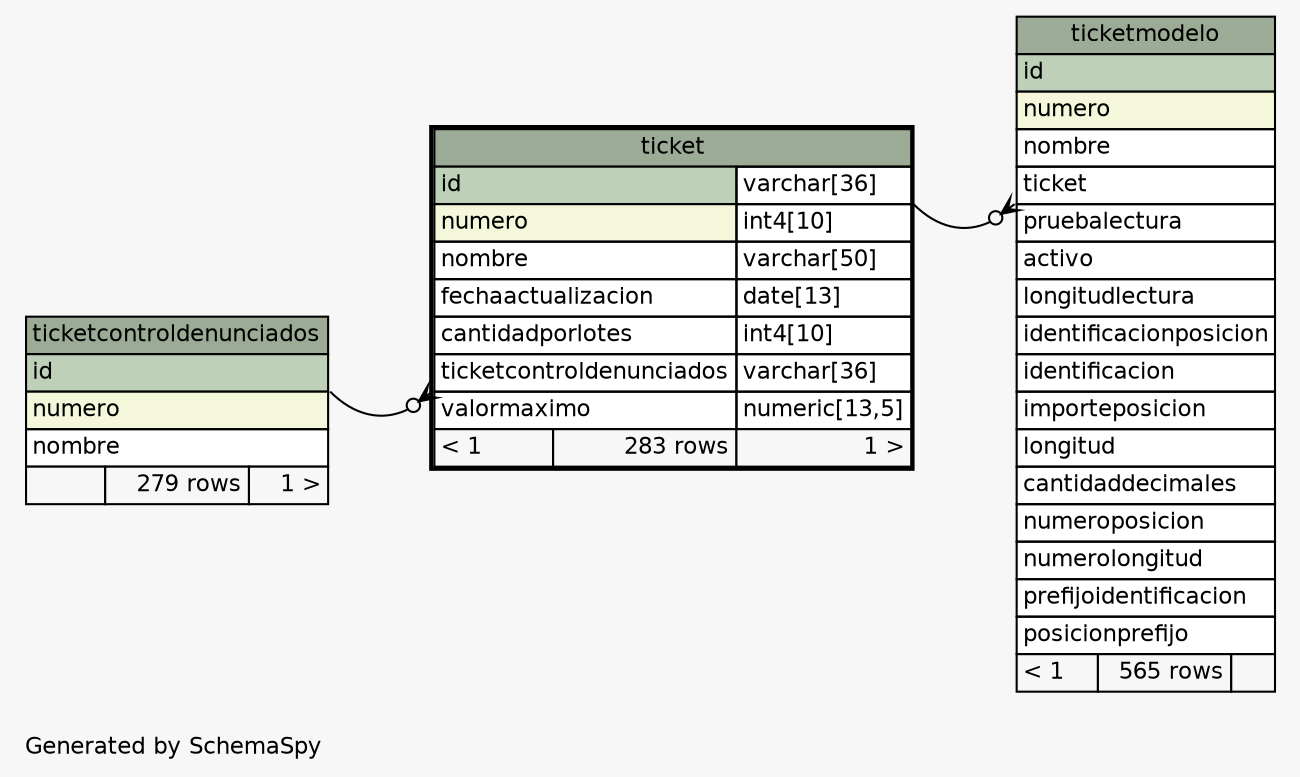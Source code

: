 // dot 2.2.1 on Windows 10 10.0
// SchemaSpy rev 590
digraph "oneDegreeRelationshipsDiagram" {
  graph [
    rankdir="RL"
    bgcolor="#f7f7f7"
    label="\nGenerated by SchemaSpy"
    labeljust="l"
    nodesep="0.18"
    ranksep="0.46"
    fontname="Helvetica"
    fontsize="11"
  ];
  node [
    fontname="Helvetica"
    fontsize="11"
    shape="plaintext"
  ];
  edge [
    arrowsize="0.8"
  ];
  "ticket":"ticketcontroldenunciados":sw -> "ticketcontroldenunciados":"id":se [arrowhead=none dir=back arrowtail=crowodot];
  "ticketmodelo":"ticket":sw -> "ticket":"id.type":se [arrowhead=none dir=back arrowtail=crowodot];
  "ticket" [
    label=<
    <TABLE BORDER="2" CELLBORDER="1" CELLSPACING="0" BGCOLOR="#ffffff">
      <TR><TD COLSPAN="3" BGCOLOR="#9bab96" ALIGN="CENTER">ticket</TD></TR>
      <TR><TD PORT="id" COLSPAN="2" BGCOLOR="#bed1b8" ALIGN="LEFT">id</TD><TD PORT="id.type" ALIGN="LEFT">varchar[36]</TD></TR>
      <TR><TD PORT="numero" COLSPAN="2" BGCOLOR="#f4f7da" ALIGN="LEFT">numero</TD><TD PORT="numero.type" ALIGN="LEFT">int4[10]</TD></TR>
      <TR><TD PORT="nombre" COLSPAN="2" ALIGN="LEFT">nombre</TD><TD PORT="nombre.type" ALIGN="LEFT">varchar[50]</TD></TR>
      <TR><TD PORT="fechaactualizacion" COLSPAN="2" ALIGN="LEFT">fechaactualizacion</TD><TD PORT="fechaactualizacion.type" ALIGN="LEFT">date[13]</TD></TR>
      <TR><TD PORT="cantidadporlotes" COLSPAN="2" ALIGN="LEFT">cantidadporlotes</TD><TD PORT="cantidadporlotes.type" ALIGN="LEFT">int4[10]</TD></TR>
      <TR><TD PORT="ticketcontroldenunciados" COLSPAN="2" ALIGN="LEFT">ticketcontroldenunciados</TD><TD PORT="ticketcontroldenunciados.type" ALIGN="LEFT">varchar[36]</TD></TR>
      <TR><TD PORT="valormaximo" COLSPAN="2" ALIGN="LEFT">valormaximo</TD><TD PORT="valormaximo.type" ALIGN="LEFT">numeric[13,5]</TD></TR>
      <TR><TD ALIGN="LEFT" BGCOLOR="#f7f7f7">&lt; 1</TD><TD ALIGN="RIGHT" BGCOLOR="#f7f7f7">283 rows</TD><TD ALIGN="RIGHT" BGCOLOR="#f7f7f7">1 &gt;</TD></TR>
    </TABLE>>
    URL="ticket.html"
    tooltip="ticket"
  ];
  "ticketcontroldenunciados" [
    label=<
    <TABLE BORDER="0" CELLBORDER="1" CELLSPACING="0" BGCOLOR="#ffffff">
      <TR><TD COLSPAN="3" BGCOLOR="#9bab96" ALIGN="CENTER">ticketcontroldenunciados</TD></TR>
      <TR><TD PORT="id" COLSPAN="3" BGCOLOR="#bed1b8" ALIGN="LEFT">id</TD></TR>
      <TR><TD PORT="numero" COLSPAN="3" BGCOLOR="#f4f7da" ALIGN="LEFT">numero</TD></TR>
      <TR><TD PORT="nombre" COLSPAN="3" ALIGN="LEFT">nombre</TD></TR>
      <TR><TD ALIGN="LEFT" BGCOLOR="#f7f7f7">  </TD><TD ALIGN="RIGHT" BGCOLOR="#f7f7f7">279 rows</TD><TD ALIGN="RIGHT" BGCOLOR="#f7f7f7">1 &gt;</TD></TR>
    </TABLE>>
    URL="ticketcontroldenunciados.html"
    tooltip="ticketcontroldenunciados"
  ];
  "ticketmodelo" [
    label=<
    <TABLE BORDER="0" CELLBORDER="1" CELLSPACING="0" BGCOLOR="#ffffff">
      <TR><TD COLSPAN="3" BGCOLOR="#9bab96" ALIGN="CENTER">ticketmodelo</TD></TR>
      <TR><TD PORT="id" COLSPAN="3" BGCOLOR="#bed1b8" ALIGN="LEFT">id</TD></TR>
      <TR><TD PORT="numero" COLSPAN="3" BGCOLOR="#f4f7da" ALIGN="LEFT">numero</TD></TR>
      <TR><TD PORT="nombre" COLSPAN="3" ALIGN="LEFT">nombre</TD></TR>
      <TR><TD PORT="ticket" COLSPAN="3" ALIGN="LEFT">ticket</TD></TR>
      <TR><TD PORT="pruebalectura" COLSPAN="3" ALIGN="LEFT">pruebalectura</TD></TR>
      <TR><TD PORT="activo" COLSPAN="3" ALIGN="LEFT">activo</TD></TR>
      <TR><TD PORT="longitudlectura" COLSPAN="3" ALIGN="LEFT">longitudlectura</TD></TR>
      <TR><TD PORT="identificacionposicion" COLSPAN="3" ALIGN="LEFT">identificacionposicion</TD></TR>
      <TR><TD PORT="identificacion" COLSPAN="3" ALIGN="LEFT">identificacion</TD></TR>
      <TR><TD PORT="importeposicion" COLSPAN="3" ALIGN="LEFT">importeposicion</TD></TR>
      <TR><TD PORT="longitud" COLSPAN="3" ALIGN="LEFT">longitud</TD></TR>
      <TR><TD PORT="cantidaddecimales" COLSPAN="3" ALIGN="LEFT">cantidaddecimales</TD></TR>
      <TR><TD PORT="numeroposicion" COLSPAN="3" ALIGN="LEFT">numeroposicion</TD></TR>
      <TR><TD PORT="numerolongitud" COLSPAN="3" ALIGN="LEFT">numerolongitud</TD></TR>
      <TR><TD PORT="prefijoidentificacion" COLSPAN="3" ALIGN="LEFT">prefijoidentificacion</TD></TR>
      <TR><TD PORT="posicionprefijo" COLSPAN="3" ALIGN="LEFT">posicionprefijo</TD></TR>
      <TR><TD ALIGN="LEFT" BGCOLOR="#f7f7f7">&lt; 1</TD><TD ALIGN="RIGHT" BGCOLOR="#f7f7f7">565 rows</TD><TD ALIGN="RIGHT" BGCOLOR="#f7f7f7">  </TD></TR>
    </TABLE>>
    URL="ticketmodelo.html"
    tooltip="ticketmodelo"
  ];
}

